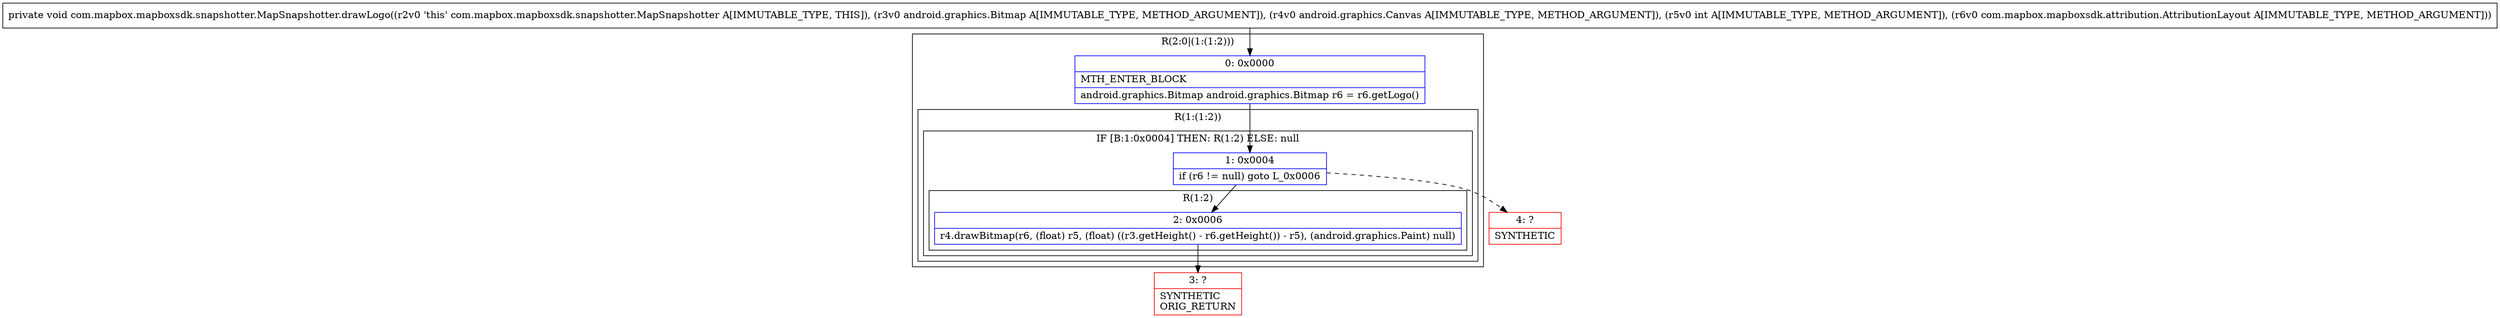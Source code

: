 digraph "CFG forcom.mapbox.mapboxsdk.snapshotter.MapSnapshotter.drawLogo(Landroid\/graphics\/Bitmap;Landroid\/graphics\/Canvas;ILcom\/mapbox\/mapboxsdk\/attribution\/AttributionLayout;)V" {
subgraph cluster_Region_1378963147 {
label = "R(2:0|(1:(1:2)))";
node [shape=record,color=blue];
Node_0 [shape=record,label="{0\:\ 0x0000|MTH_ENTER_BLOCK\l|android.graphics.Bitmap android.graphics.Bitmap r6 = r6.getLogo()\l}"];
subgraph cluster_Region_1410961781 {
label = "R(1:(1:2))";
node [shape=record,color=blue];
subgraph cluster_IfRegion_884260524 {
label = "IF [B:1:0x0004] THEN: R(1:2) ELSE: null";
node [shape=record,color=blue];
Node_1 [shape=record,label="{1\:\ 0x0004|if (r6 != null) goto L_0x0006\l}"];
subgraph cluster_Region_2060000679 {
label = "R(1:2)";
node [shape=record,color=blue];
Node_2 [shape=record,label="{2\:\ 0x0006|r4.drawBitmap(r6, (float) r5, (float) ((r3.getHeight() \- r6.getHeight()) \- r5), (android.graphics.Paint) null)\l}"];
}
}
}
}
Node_3 [shape=record,color=red,label="{3\:\ ?|SYNTHETIC\lORIG_RETURN\l}"];
Node_4 [shape=record,color=red,label="{4\:\ ?|SYNTHETIC\l}"];
MethodNode[shape=record,label="{private void com.mapbox.mapboxsdk.snapshotter.MapSnapshotter.drawLogo((r2v0 'this' com.mapbox.mapboxsdk.snapshotter.MapSnapshotter A[IMMUTABLE_TYPE, THIS]), (r3v0 android.graphics.Bitmap A[IMMUTABLE_TYPE, METHOD_ARGUMENT]), (r4v0 android.graphics.Canvas A[IMMUTABLE_TYPE, METHOD_ARGUMENT]), (r5v0 int A[IMMUTABLE_TYPE, METHOD_ARGUMENT]), (r6v0 com.mapbox.mapboxsdk.attribution.AttributionLayout A[IMMUTABLE_TYPE, METHOD_ARGUMENT])) }"];
MethodNode -> Node_0;
Node_0 -> Node_1;
Node_1 -> Node_2;
Node_1 -> Node_4[style=dashed];
Node_2 -> Node_3;
}

